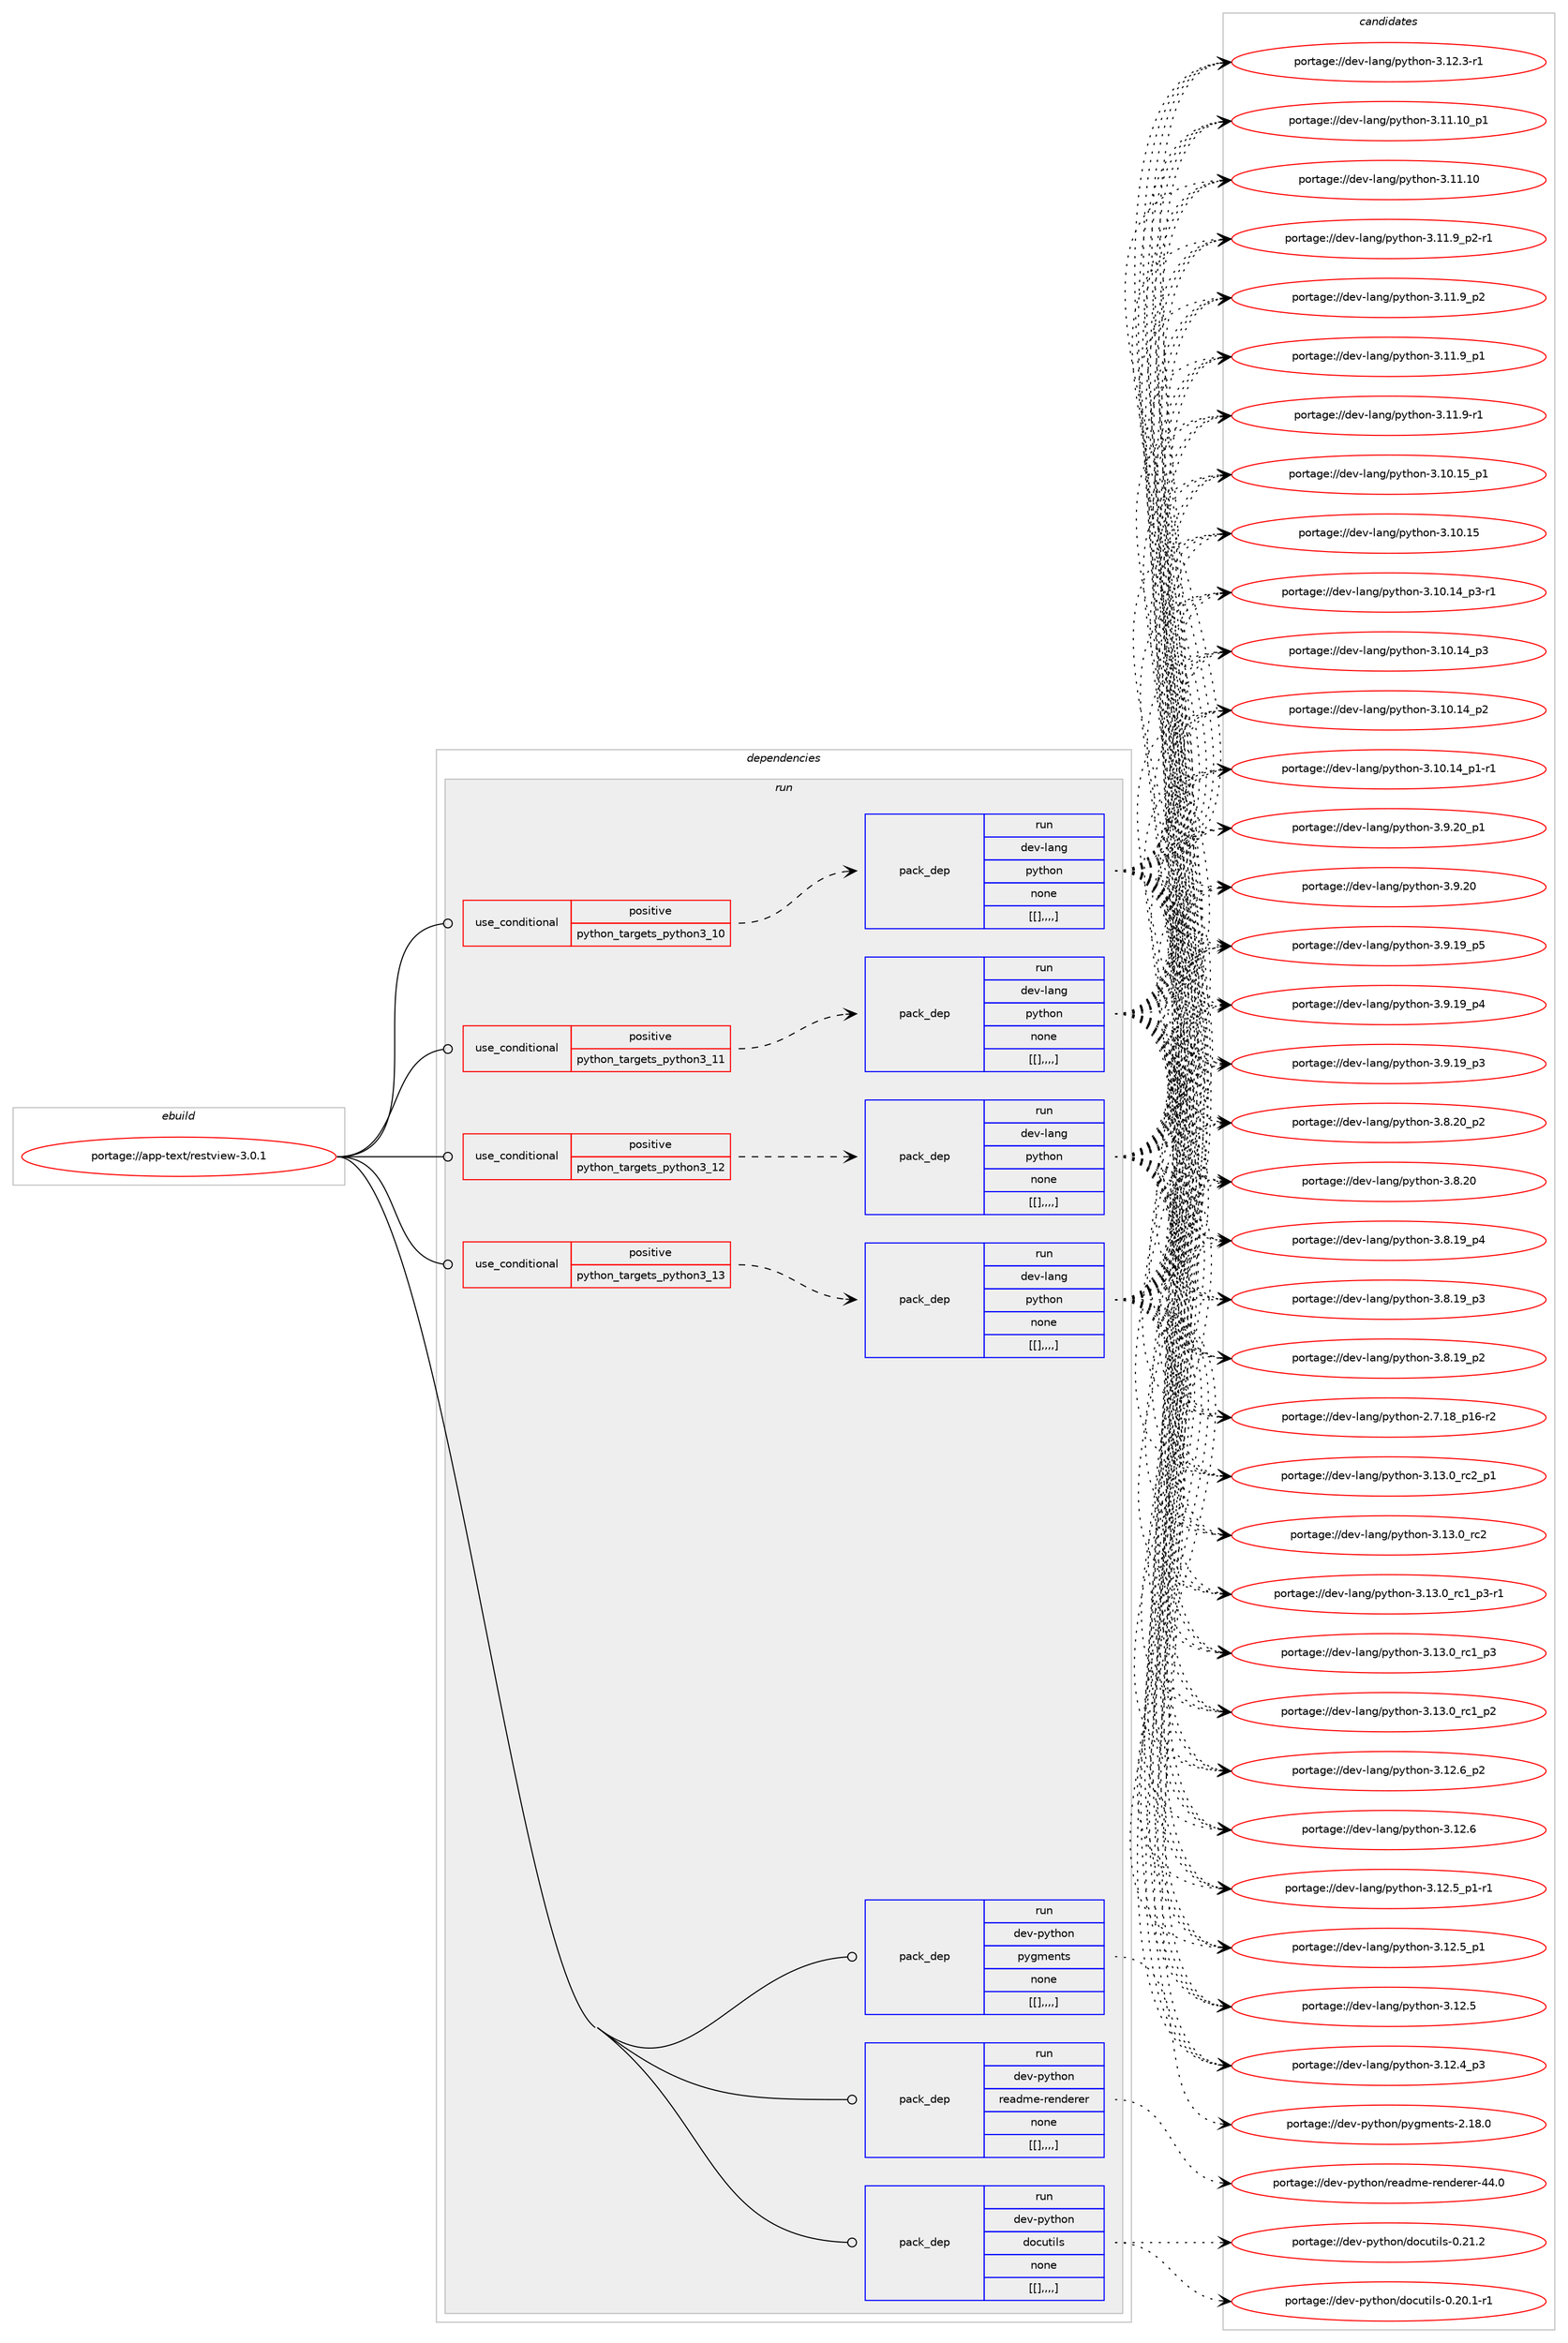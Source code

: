 digraph prolog {

# *************
# Graph options
# *************

newrank=true;
concentrate=true;
compound=true;
graph [rankdir=LR,fontname=Helvetica,fontsize=10,ranksep=1.5];#, ranksep=2.5, nodesep=0.2];
edge  [arrowhead=vee];
node  [fontname=Helvetica,fontsize=10];

# **********
# The ebuild
# **********

subgraph cluster_leftcol {
color=gray;
label=<<i>ebuild</i>>;
id [label="portage://app-text/restview-3.0.1", color=red, width=4, href="../app-text/restview-3.0.1.svg"];
}

# ****************
# The dependencies
# ****************

subgraph cluster_midcol {
color=gray;
label=<<i>dependencies</i>>;
subgraph cluster_compile {
fillcolor="#eeeeee";
style=filled;
label=<<i>compile</i>>;
}
subgraph cluster_compileandrun {
fillcolor="#eeeeee";
style=filled;
label=<<i>compile and run</i>>;
}
subgraph cluster_run {
fillcolor="#eeeeee";
style=filled;
label=<<i>run</i>>;
subgraph cond15902 {
dependency57981 [label=<<TABLE BORDER="0" CELLBORDER="1" CELLSPACING="0" CELLPADDING="4"><TR><TD ROWSPAN="3" CELLPADDING="10">use_conditional</TD></TR><TR><TD>positive</TD></TR><TR><TD>python_targets_python3_10</TD></TR></TABLE>>, shape=none, color=red];
subgraph pack41578 {
dependency57982 [label=<<TABLE BORDER="0" CELLBORDER="1" CELLSPACING="0" CELLPADDING="4" WIDTH="220"><TR><TD ROWSPAN="6" CELLPADDING="30">pack_dep</TD></TR><TR><TD WIDTH="110">run</TD></TR><TR><TD>dev-lang</TD></TR><TR><TD>python</TD></TR><TR><TD>none</TD></TR><TR><TD>[[],,,,]</TD></TR></TABLE>>, shape=none, color=blue];
}
dependency57981:e -> dependency57982:w [weight=20,style="dashed",arrowhead="vee"];
}
id:e -> dependency57981:w [weight=20,style="solid",arrowhead="odot"];
subgraph cond15903 {
dependency57983 [label=<<TABLE BORDER="0" CELLBORDER="1" CELLSPACING="0" CELLPADDING="4"><TR><TD ROWSPAN="3" CELLPADDING="10">use_conditional</TD></TR><TR><TD>positive</TD></TR><TR><TD>python_targets_python3_11</TD></TR></TABLE>>, shape=none, color=red];
subgraph pack41579 {
dependency57984 [label=<<TABLE BORDER="0" CELLBORDER="1" CELLSPACING="0" CELLPADDING="4" WIDTH="220"><TR><TD ROWSPAN="6" CELLPADDING="30">pack_dep</TD></TR><TR><TD WIDTH="110">run</TD></TR><TR><TD>dev-lang</TD></TR><TR><TD>python</TD></TR><TR><TD>none</TD></TR><TR><TD>[[],,,,]</TD></TR></TABLE>>, shape=none, color=blue];
}
dependency57983:e -> dependency57984:w [weight=20,style="dashed",arrowhead="vee"];
}
id:e -> dependency57983:w [weight=20,style="solid",arrowhead="odot"];
subgraph cond15904 {
dependency57985 [label=<<TABLE BORDER="0" CELLBORDER="1" CELLSPACING="0" CELLPADDING="4"><TR><TD ROWSPAN="3" CELLPADDING="10">use_conditional</TD></TR><TR><TD>positive</TD></TR><TR><TD>python_targets_python3_12</TD></TR></TABLE>>, shape=none, color=red];
subgraph pack41580 {
dependency57986 [label=<<TABLE BORDER="0" CELLBORDER="1" CELLSPACING="0" CELLPADDING="4" WIDTH="220"><TR><TD ROWSPAN="6" CELLPADDING="30">pack_dep</TD></TR><TR><TD WIDTH="110">run</TD></TR><TR><TD>dev-lang</TD></TR><TR><TD>python</TD></TR><TR><TD>none</TD></TR><TR><TD>[[],,,,]</TD></TR></TABLE>>, shape=none, color=blue];
}
dependency57985:e -> dependency57986:w [weight=20,style="dashed",arrowhead="vee"];
}
id:e -> dependency57985:w [weight=20,style="solid",arrowhead="odot"];
subgraph cond15905 {
dependency57987 [label=<<TABLE BORDER="0" CELLBORDER="1" CELLSPACING="0" CELLPADDING="4"><TR><TD ROWSPAN="3" CELLPADDING="10">use_conditional</TD></TR><TR><TD>positive</TD></TR><TR><TD>python_targets_python3_13</TD></TR></TABLE>>, shape=none, color=red];
subgraph pack41581 {
dependency57988 [label=<<TABLE BORDER="0" CELLBORDER="1" CELLSPACING="0" CELLPADDING="4" WIDTH="220"><TR><TD ROWSPAN="6" CELLPADDING="30">pack_dep</TD></TR><TR><TD WIDTH="110">run</TD></TR><TR><TD>dev-lang</TD></TR><TR><TD>python</TD></TR><TR><TD>none</TD></TR><TR><TD>[[],,,,]</TD></TR></TABLE>>, shape=none, color=blue];
}
dependency57987:e -> dependency57988:w [weight=20,style="dashed",arrowhead="vee"];
}
id:e -> dependency57987:w [weight=20,style="solid",arrowhead="odot"];
subgraph pack41582 {
dependency57989 [label=<<TABLE BORDER="0" CELLBORDER="1" CELLSPACING="0" CELLPADDING="4" WIDTH="220"><TR><TD ROWSPAN="6" CELLPADDING="30">pack_dep</TD></TR><TR><TD WIDTH="110">run</TD></TR><TR><TD>dev-python</TD></TR><TR><TD>docutils</TD></TR><TR><TD>none</TD></TR><TR><TD>[[],,,,]</TD></TR></TABLE>>, shape=none, color=blue];
}
id:e -> dependency57989:w [weight=20,style="solid",arrowhead="odot"];
subgraph pack41583 {
dependency57990 [label=<<TABLE BORDER="0" CELLBORDER="1" CELLSPACING="0" CELLPADDING="4" WIDTH="220"><TR><TD ROWSPAN="6" CELLPADDING="30">pack_dep</TD></TR><TR><TD WIDTH="110">run</TD></TR><TR><TD>dev-python</TD></TR><TR><TD>pygments</TD></TR><TR><TD>none</TD></TR><TR><TD>[[],,,,]</TD></TR></TABLE>>, shape=none, color=blue];
}
id:e -> dependency57990:w [weight=20,style="solid",arrowhead="odot"];
subgraph pack41584 {
dependency57991 [label=<<TABLE BORDER="0" CELLBORDER="1" CELLSPACING="0" CELLPADDING="4" WIDTH="220"><TR><TD ROWSPAN="6" CELLPADDING="30">pack_dep</TD></TR><TR><TD WIDTH="110">run</TD></TR><TR><TD>dev-python</TD></TR><TR><TD>readme-renderer</TD></TR><TR><TD>none</TD></TR><TR><TD>[[],,,,]</TD></TR></TABLE>>, shape=none, color=blue];
}
id:e -> dependency57991:w [weight=20,style="solid",arrowhead="odot"];
}
}

# **************
# The candidates
# **************

subgraph cluster_choices {
rank=same;
color=gray;
label=<<i>candidates</i>>;

subgraph choice41578 {
color=black;
nodesep=1;
choice100101118451089711010347112121116104111110455146495146489511499509511249 [label="portage://dev-lang/python-3.13.0_rc2_p1", color=red, width=4,href="../dev-lang/python-3.13.0_rc2_p1.svg"];
choice10010111845108971101034711212111610411111045514649514648951149950 [label="portage://dev-lang/python-3.13.0_rc2", color=red, width=4,href="../dev-lang/python-3.13.0_rc2.svg"];
choice1001011184510897110103471121211161041111104551464951464895114994995112514511449 [label="portage://dev-lang/python-3.13.0_rc1_p3-r1", color=red, width=4,href="../dev-lang/python-3.13.0_rc1_p3-r1.svg"];
choice100101118451089711010347112121116104111110455146495146489511499499511251 [label="portage://dev-lang/python-3.13.0_rc1_p3", color=red, width=4,href="../dev-lang/python-3.13.0_rc1_p3.svg"];
choice100101118451089711010347112121116104111110455146495146489511499499511250 [label="portage://dev-lang/python-3.13.0_rc1_p2", color=red, width=4,href="../dev-lang/python-3.13.0_rc1_p2.svg"];
choice100101118451089711010347112121116104111110455146495046549511250 [label="portage://dev-lang/python-3.12.6_p2", color=red, width=4,href="../dev-lang/python-3.12.6_p2.svg"];
choice10010111845108971101034711212111610411111045514649504654 [label="portage://dev-lang/python-3.12.6", color=red, width=4,href="../dev-lang/python-3.12.6.svg"];
choice1001011184510897110103471121211161041111104551464950465395112494511449 [label="portage://dev-lang/python-3.12.5_p1-r1", color=red, width=4,href="../dev-lang/python-3.12.5_p1-r1.svg"];
choice100101118451089711010347112121116104111110455146495046539511249 [label="portage://dev-lang/python-3.12.5_p1", color=red, width=4,href="../dev-lang/python-3.12.5_p1.svg"];
choice10010111845108971101034711212111610411111045514649504653 [label="portage://dev-lang/python-3.12.5", color=red, width=4,href="../dev-lang/python-3.12.5.svg"];
choice100101118451089711010347112121116104111110455146495046529511251 [label="portage://dev-lang/python-3.12.4_p3", color=red, width=4,href="../dev-lang/python-3.12.4_p3.svg"];
choice100101118451089711010347112121116104111110455146495046514511449 [label="portage://dev-lang/python-3.12.3-r1", color=red, width=4,href="../dev-lang/python-3.12.3-r1.svg"];
choice10010111845108971101034711212111610411111045514649494649489511249 [label="portage://dev-lang/python-3.11.10_p1", color=red, width=4,href="../dev-lang/python-3.11.10_p1.svg"];
choice1001011184510897110103471121211161041111104551464949464948 [label="portage://dev-lang/python-3.11.10", color=red, width=4,href="../dev-lang/python-3.11.10.svg"];
choice1001011184510897110103471121211161041111104551464949465795112504511449 [label="portage://dev-lang/python-3.11.9_p2-r1", color=red, width=4,href="../dev-lang/python-3.11.9_p2-r1.svg"];
choice100101118451089711010347112121116104111110455146494946579511250 [label="portage://dev-lang/python-3.11.9_p2", color=red, width=4,href="../dev-lang/python-3.11.9_p2.svg"];
choice100101118451089711010347112121116104111110455146494946579511249 [label="portage://dev-lang/python-3.11.9_p1", color=red, width=4,href="../dev-lang/python-3.11.9_p1.svg"];
choice100101118451089711010347112121116104111110455146494946574511449 [label="portage://dev-lang/python-3.11.9-r1", color=red, width=4,href="../dev-lang/python-3.11.9-r1.svg"];
choice10010111845108971101034711212111610411111045514649484649539511249 [label="portage://dev-lang/python-3.10.15_p1", color=red, width=4,href="../dev-lang/python-3.10.15_p1.svg"];
choice1001011184510897110103471121211161041111104551464948464953 [label="portage://dev-lang/python-3.10.15", color=red, width=4,href="../dev-lang/python-3.10.15.svg"];
choice100101118451089711010347112121116104111110455146494846495295112514511449 [label="portage://dev-lang/python-3.10.14_p3-r1", color=red, width=4,href="../dev-lang/python-3.10.14_p3-r1.svg"];
choice10010111845108971101034711212111610411111045514649484649529511251 [label="portage://dev-lang/python-3.10.14_p3", color=red, width=4,href="../dev-lang/python-3.10.14_p3.svg"];
choice10010111845108971101034711212111610411111045514649484649529511250 [label="portage://dev-lang/python-3.10.14_p2", color=red, width=4,href="../dev-lang/python-3.10.14_p2.svg"];
choice100101118451089711010347112121116104111110455146494846495295112494511449 [label="portage://dev-lang/python-3.10.14_p1-r1", color=red, width=4,href="../dev-lang/python-3.10.14_p1-r1.svg"];
choice100101118451089711010347112121116104111110455146574650489511249 [label="portage://dev-lang/python-3.9.20_p1", color=red, width=4,href="../dev-lang/python-3.9.20_p1.svg"];
choice10010111845108971101034711212111610411111045514657465048 [label="portage://dev-lang/python-3.9.20", color=red, width=4,href="../dev-lang/python-3.9.20.svg"];
choice100101118451089711010347112121116104111110455146574649579511253 [label="portage://dev-lang/python-3.9.19_p5", color=red, width=4,href="../dev-lang/python-3.9.19_p5.svg"];
choice100101118451089711010347112121116104111110455146574649579511252 [label="portage://dev-lang/python-3.9.19_p4", color=red, width=4,href="../dev-lang/python-3.9.19_p4.svg"];
choice100101118451089711010347112121116104111110455146574649579511251 [label="portage://dev-lang/python-3.9.19_p3", color=red, width=4,href="../dev-lang/python-3.9.19_p3.svg"];
choice100101118451089711010347112121116104111110455146564650489511250 [label="portage://dev-lang/python-3.8.20_p2", color=red, width=4,href="../dev-lang/python-3.8.20_p2.svg"];
choice10010111845108971101034711212111610411111045514656465048 [label="portage://dev-lang/python-3.8.20", color=red, width=4,href="../dev-lang/python-3.8.20.svg"];
choice100101118451089711010347112121116104111110455146564649579511252 [label="portage://dev-lang/python-3.8.19_p4", color=red, width=4,href="../dev-lang/python-3.8.19_p4.svg"];
choice100101118451089711010347112121116104111110455146564649579511251 [label="portage://dev-lang/python-3.8.19_p3", color=red, width=4,href="../dev-lang/python-3.8.19_p3.svg"];
choice100101118451089711010347112121116104111110455146564649579511250 [label="portage://dev-lang/python-3.8.19_p2", color=red, width=4,href="../dev-lang/python-3.8.19_p2.svg"];
choice100101118451089711010347112121116104111110455046554649569511249544511450 [label="portage://dev-lang/python-2.7.18_p16-r2", color=red, width=4,href="../dev-lang/python-2.7.18_p16-r2.svg"];
dependency57982:e -> choice100101118451089711010347112121116104111110455146495146489511499509511249:w [style=dotted,weight="100"];
dependency57982:e -> choice10010111845108971101034711212111610411111045514649514648951149950:w [style=dotted,weight="100"];
dependency57982:e -> choice1001011184510897110103471121211161041111104551464951464895114994995112514511449:w [style=dotted,weight="100"];
dependency57982:e -> choice100101118451089711010347112121116104111110455146495146489511499499511251:w [style=dotted,weight="100"];
dependency57982:e -> choice100101118451089711010347112121116104111110455146495146489511499499511250:w [style=dotted,weight="100"];
dependency57982:e -> choice100101118451089711010347112121116104111110455146495046549511250:w [style=dotted,weight="100"];
dependency57982:e -> choice10010111845108971101034711212111610411111045514649504654:w [style=dotted,weight="100"];
dependency57982:e -> choice1001011184510897110103471121211161041111104551464950465395112494511449:w [style=dotted,weight="100"];
dependency57982:e -> choice100101118451089711010347112121116104111110455146495046539511249:w [style=dotted,weight="100"];
dependency57982:e -> choice10010111845108971101034711212111610411111045514649504653:w [style=dotted,weight="100"];
dependency57982:e -> choice100101118451089711010347112121116104111110455146495046529511251:w [style=dotted,weight="100"];
dependency57982:e -> choice100101118451089711010347112121116104111110455146495046514511449:w [style=dotted,weight="100"];
dependency57982:e -> choice10010111845108971101034711212111610411111045514649494649489511249:w [style=dotted,weight="100"];
dependency57982:e -> choice1001011184510897110103471121211161041111104551464949464948:w [style=dotted,weight="100"];
dependency57982:e -> choice1001011184510897110103471121211161041111104551464949465795112504511449:w [style=dotted,weight="100"];
dependency57982:e -> choice100101118451089711010347112121116104111110455146494946579511250:w [style=dotted,weight="100"];
dependency57982:e -> choice100101118451089711010347112121116104111110455146494946579511249:w [style=dotted,weight="100"];
dependency57982:e -> choice100101118451089711010347112121116104111110455146494946574511449:w [style=dotted,weight="100"];
dependency57982:e -> choice10010111845108971101034711212111610411111045514649484649539511249:w [style=dotted,weight="100"];
dependency57982:e -> choice1001011184510897110103471121211161041111104551464948464953:w [style=dotted,weight="100"];
dependency57982:e -> choice100101118451089711010347112121116104111110455146494846495295112514511449:w [style=dotted,weight="100"];
dependency57982:e -> choice10010111845108971101034711212111610411111045514649484649529511251:w [style=dotted,weight="100"];
dependency57982:e -> choice10010111845108971101034711212111610411111045514649484649529511250:w [style=dotted,weight="100"];
dependency57982:e -> choice100101118451089711010347112121116104111110455146494846495295112494511449:w [style=dotted,weight="100"];
dependency57982:e -> choice100101118451089711010347112121116104111110455146574650489511249:w [style=dotted,weight="100"];
dependency57982:e -> choice10010111845108971101034711212111610411111045514657465048:w [style=dotted,weight="100"];
dependency57982:e -> choice100101118451089711010347112121116104111110455146574649579511253:w [style=dotted,weight="100"];
dependency57982:e -> choice100101118451089711010347112121116104111110455146574649579511252:w [style=dotted,weight="100"];
dependency57982:e -> choice100101118451089711010347112121116104111110455146574649579511251:w [style=dotted,weight="100"];
dependency57982:e -> choice100101118451089711010347112121116104111110455146564650489511250:w [style=dotted,weight="100"];
dependency57982:e -> choice10010111845108971101034711212111610411111045514656465048:w [style=dotted,weight="100"];
dependency57982:e -> choice100101118451089711010347112121116104111110455146564649579511252:w [style=dotted,weight="100"];
dependency57982:e -> choice100101118451089711010347112121116104111110455146564649579511251:w [style=dotted,weight="100"];
dependency57982:e -> choice100101118451089711010347112121116104111110455146564649579511250:w [style=dotted,weight="100"];
dependency57982:e -> choice100101118451089711010347112121116104111110455046554649569511249544511450:w [style=dotted,weight="100"];
}
subgraph choice41579 {
color=black;
nodesep=1;
choice100101118451089711010347112121116104111110455146495146489511499509511249 [label="portage://dev-lang/python-3.13.0_rc2_p1", color=red, width=4,href="../dev-lang/python-3.13.0_rc2_p1.svg"];
choice10010111845108971101034711212111610411111045514649514648951149950 [label="portage://dev-lang/python-3.13.0_rc2", color=red, width=4,href="../dev-lang/python-3.13.0_rc2.svg"];
choice1001011184510897110103471121211161041111104551464951464895114994995112514511449 [label="portage://dev-lang/python-3.13.0_rc1_p3-r1", color=red, width=4,href="../dev-lang/python-3.13.0_rc1_p3-r1.svg"];
choice100101118451089711010347112121116104111110455146495146489511499499511251 [label="portage://dev-lang/python-3.13.0_rc1_p3", color=red, width=4,href="../dev-lang/python-3.13.0_rc1_p3.svg"];
choice100101118451089711010347112121116104111110455146495146489511499499511250 [label="portage://dev-lang/python-3.13.0_rc1_p2", color=red, width=4,href="../dev-lang/python-3.13.0_rc1_p2.svg"];
choice100101118451089711010347112121116104111110455146495046549511250 [label="portage://dev-lang/python-3.12.6_p2", color=red, width=4,href="../dev-lang/python-3.12.6_p2.svg"];
choice10010111845108971101034711212111610411111045514649504654 [label="portage://dev-lang/python-3.12.6", color=red, width=4,href="../dev-lang/python-3.12.6.svg"];
choice1001011184510897110103471121211161041111104551464950465395112494511449 [label="portage://dev-lang/python-3.12.5_p1-r1", color=red, width=4,href="../dev-lang/python-3.12.5_p1-r1.svg"];
choice100101118451089711010347112121116104111110455146495046539511249 [label="portage://dev-lang/python-3.12.5_p1", color=red, width=4,href="../dev-lang/python-3.12.5_p1.svg"];
choice10010111845108971101034711212111610411111045514649504653 [label="portage://dev-lang/python-3.12.5", color=red, width=4,href="../dev-lang/python-3.12.5.svg"];
choice100101118451089711010347112121116104111110455146495046529511251 [label="portage://dev-lang/python-3.12.4_p3", color=red, width=4,href="../dev-lang/python-3.12.4_p3.svg"];
choice100101118451089711010347112121116104111110455146495046514511449 [label="portage://dev-lang/python-3.12.3-r1", color=red, width=4,href="../dev-lang/python-3.12.3-r1.svg"];
choice10010111845108971101034711212111610411111045514649494649489511249 [label="portage://dev-lang/python-3.11.10_p1", color=red, width=4,href="../dev-lang/python-3.11.10_p1.svg"];
choice1001011184510897110103471121211161041111104551464949464948 [label="portage://dev-lang/python-3.11.10", color=red, width=4,href="../dev-lang/python-3.11.10.svg"];
choice1001011184510897110103471121211161041111104551464949465795112504511449 [label="portage://dev-lang/python-3.11.9_p2-r1", color=red, width=4,href="../dev-lang/python-3.11.9_p2-r1.svg"];
choice100101118451089711010347112121116104111110455146494946579511250 [label="portage://dev-lang/python-3.11.9_p2", color=red, width=4,href="../dev-lang/python-3.11.9_p2.svg"];
choice100101118451089711010347112121116104111110455146494946579511249 [label="portage://dev-lang/python-3.11.9_p1", color=red, width=4,href="../dev-lang/python-3.11.9_p1.svg"];
choice100101118451089711010347112121116104111110455146494946574511449 [label="portage://dev-lang/python-3.11.9-r1", color=red, width=4,href="../dev-lang/python-3.11.9-r1.svg"];
choice10010111845108971101034711212111610411111045514649484649539511249 [label="portage://dev-lang/python-3.10.15_p1", color=red, width=4,href="../dev-lang/python-3.10.15_p1.svg"];
choice1001011184510897110103471121211161041111104551464948464953 [label="portage://dev-lang/python-3.10.15", color=red, width=4,href="../dev-lang/python-3.10.15.svg"];
choice100101118451089711010347112121116104111110455146494846495295112514511449 [label="portage://dev-lang/python-3.10.14_p3-r1", color=red, width=4,href="../dev-lang/python-3.10.14_p3-r1.svg"];
choice10010111845108971101034711212111610411111045514649484649529511251 [label="portage://dev-lang/python-3.10.14_p3", color=red, width=4,href="../dev-lang/python-3.10.14_p3.svg"];
choice10010111845108971101034711212111610411111045514649484649529511250 [label="portage://dev-lang/python-3.10.14_p2", color=red, width=4,href="../dev-lang/python-3.10.14_p2.svg"];
choice100101118451089711010347112121116104111110455146494846495295112494511449 [label="portage://dev-lang/python-3.10.14_p1-r1", color=red, width=4,href="../dev-lang/python-3.10.14_p1-r1.svg"];
choice100101118451089711010347112121116104111110455146574650489511249 [label="portage://dev-lang/python-3.9.20_p1", color=red, width=4,href="../dev-lang/python-3.9.20_p1.svg"];
choice10010111845108971101034711212111610411111045514657465048 [label="portage://dev-lang/python-3.9.20", color=red, width=4,href="../dev-lang/python-3.9.20.svg"];
choice100101118451089711010347112121116104111110455146574649579511253 [label="portage://dev-lang/python-3.9.19_p5", color=red, width=4,href="../dev-lang/python-3.9.19_p5.svg"];
choice100101118451089711010347112121116104111110455146574649579511252 [label="portage://dev-lang/python-3.9.19_p4", color=red, width=4,href="../dev-lang/python-3.9.19_p4.svg"];
choice100101118451089711010347112121116104111110455146574649579511251 [label="portage://dev-lang/python-3.9.19_p3", color=red, width=4,href="../dev-lang/python-3.9.19_p3.svg"];
choice100101118451089711010347112121116104111110455146564650489511250 [label="portage://dev-lang/python-3.8.20_p2", color=red, width=4,href="../dev-lang/python-3.8.20_p2.svg"];
choice10010111845108971101034711212111610411111045514656465048 [label="portage://dev-lang/python-3.8.20", color=red, width=4,href="../dev-lang/python-3.8.20.svg"];
choice100101118451089711010347112121116104111110455146564649579511252 [label="portage://dev-lang/python-3.8.19_p4", color=red, width=4,href="../dev-lang/python-3.8.19_p4.svg"];
choice100101118451089711010347112121116104111110455146564649579511251 [label="portage://dev-lang/python-3.8.19_p3", color=red, width=4,href="../dev-lang/python-3.8.19_p3.svg"];
choice100101118451089711010347112121116104111110455146564649579511250 [label="portage://dev-lang/python-3.8.19_p2", color=red, width=4,href="../dev-lang/python-3.8.19_p2.svg"];
choice100101118451089711010347112121116104111110455046554649569511249544511450 [label="portage://dev-lang/python-2.7.18_p16-r2", color=red, width=4,href="../dev-lang/python-2.7.18_p16-r2.svg"];
dependency57984:e -> choice100101118451089711010347112121116104111110455146495146489511499509511249:w [style=dotted,weight="100"];
dependency57984:e -> choice10010111845108971101034711212111610411111045514649514648951149950:w [style=dotted,weight="100"];
dependency57984:e -> choice1001011184510897110103471121211161041111104551464951464895114994995112514511449:w [style=dotted,weight="100"];
dependency57984:e -> choice100101118451089711010347112121116104111110455146495146489511499499511251:w [style=dotted,weight="100"];
dependency57984:e -> choice100101118451089711010347112121116104111110455146495146489511499499511250:w [style=dotted,weight="100"];
dependency57984:e -> choice100101118451089711010347112121116104111110455146495046549511250:w [style=dotted,weight="100"];
dependency57984:e -> choice10010111845108971101034711212111610411111045514649504654:w [style=dotted,weight="100"];
dependency57984:e -> choice1001011184510897110103471121211161041111104551464950465395112494511449:w [style=dotted,weight="100"];
dependency57984:e -> choice100101118451089711010347112121116104111110455146495046539511249:w [style=dotted,weight="100"];
dependency57984:e -> choice10010111845108971101034711212111610411111045514649504653:w [style=dotted,weight="100"];
dependency57984:e -> choice100101118451089711010347112121116104111110455146495046529511251:w [style=dotted,weight="100"];
dependency57984:e -> choice100101118451089711010347112121116104111110455146495046514511449:w [style=dotted,weight="100"];
dependency57984:e -> choice10010111845108971101034711212111610411111045514649494649489511249:w [style=dotted,weight="100"];
dependency57984:e -> choice1001011184510897110103471121211161041111104551464949464948:w [style=dotted,weight="100"];
dependency57984:e -> choice1001011184510897110103471121211161041111104551464949465795112504511449:w [style=dotted,weight="100"];
dependency57984:e -> choice100101118451089711010347112121116104111110455146494946579511250:w [style=dotted,weight="100"];
dependency57984:e -> choice100101118451089711010347112121116104111110455146494946579511249:w [style=dotted,weight="100"];
dependency57984:e -> choice100101118451089711010347112121116104111110455146494946574511449:w [style=dotted,weight="100"];
dependency57984:e -> choice10010111845108971101034711212111610411111045514649484649539511249:w [style=dotted,weight="100"];
dependency57984:e -> choice1001011184510897110103471121211161041111104551464948464953:w [style=dotted,weight="100"];
dependency57984:e -> choice100101118451089711010347112121116104111110455146494846495295112514511449:w [style=dotted,weight="100"];
dependency57984:e -> choice10010111845108971101034711212111610411111045514649484649529511251:w [style=dotted,weight="100"];
dependency57984:e -> choice10010111845108971101034711212111610411111045514649484649529511250:w [style=dotted,weight="100"];
dependency57984:e -> choice100101118451089711010347112121116104111110455146494846495295112494511449:w [style=dotted,weight="100"];
dependency57984:e -> choice100101118451089711010347112121116104111110455146574650489511249:w [style=dotted,weight="100"];
dependency57984:e -> choice10010111845108971101034711212111610411111045514657465048:w [style=dotted,weight="100"];
dependency57984:e -> choice100101118451089711010347112121116104111110455146574649579511253:w [style=dotted,weight="100"];
dependency57984:e -> choice100101118451089711010347112121116104111110455146574649579511252:w [style=dotted,weight="100"];
dependency57984:e -> choice100101118451089711010347112121116104111110455146574649579511251:w [style=dotted,weight="100"];
dependency57984:e -> choice100101118451089711010347112121116104111110455146564650489511250:w [style=dotted,weight="100"];
dependency57984:e -> choice10010111845108971101034711212111610411111045514656465048:w [style=dotted,weight="100"];
dependency57984:e -> choice100101118451089711010347112121116104111110455146564649579511252:w [style=dotted,weight="100"];
dependency57984:e -> choice100101118451089711010347112121116104111110455146564649579511251:w [style=dotted,weight="100"];
dependency57984:e -> choice100101118451089711010347112121116104111110455146564649579511250:w [style=dotted,weight="100"];
dependency57984:e -> choice100101118451089711010347112121116104111110455046554649569511249544511450:w [style=dotted,weight="100"];
}
subgraph choice41580 {
color=black;
nodesep=1;
choice100101118451089711010347112121116104111110455146495146489511499509511249 [label="portage://dev-lang/python-3.13.0_rc2_p1", color=red, width=4,href="../dev-lang/python-3.13.0_rc2_p1.svg"];
choice10010111845108971101034711212111610411111045514649514648951149950 [label="portage://dev-lang/python-3.13.0_rc2", color=red, width=4,href="../dev-lang/python-3.13.0_rc2.svg"];
choice1001011184510897110103471121211161041111104551464951464895114994995112514511449 [label="portage://dev-lang/python-3.13.0_rc1_p3-r1", color=red, width=4,href="../dev-lang/python-3.13.0_rc1_p3-r1.svg"];
choice100101118451089711010347112121116104111110455146495146489511499499511251 [label="portage://dev-lang/python-3.13.0_rc1_p3", color=red, width=4,href="../dev-lang/python-3.13.0_rc1_p3.svg"];
choice100101118451089711010347112121116104111110455146495146489511499499511250 [label="portage://dev-lang/python-3.13.0_rc1_p2", color=red, width=4,href="../dev-lang/python-3.13.0_rc1_p2.svg"];
choice100101118451089711010347112121116104111110455146495046549511250 [label="portage://dev-lang/python-3.12.6_p2", color=red, width=4,href="../dev-lang/python-3.12.6_p2.svg"];
choice10010111845108971101034711212111610411111045514649504654 [label="portage://dev-lang/python-3.12.6", color=red, width=4,href="../dev-lang/python-3.12.6.svg"];
choice1001011184510897110103471121211161041111104551464950465395112494511449 [label="portage://dev-lang/python-3.12.5_p1-r1", color=red, width=4,href="../dev-lang/python-3.12.5_p1-r1.svg"];
choice100101118451089711010347112121116104111110455146495046539511249 [label="portage://dev-lang/python-3.12.5_p1", color=red, width=4,href="../dev-lang/python-3.12.5_p1.svg"];
choice10010111845108971101034711212111610411111045514649504653 [label="portage://dev-lang/python-3.12.5", color=red, width=4,href="../dev-lang/python-3.12.5.svg"];
choice100101118451089711010347112121116104111110455146495046529511251 [label="portage://dev-lang/python-3.12.4_p3", color=red, width=4,href="../dev-lang/python-3.12.4_p3.svg"];
choice100101118451089711010347112121116104111110455146495046514511449 [label="portage://dev-lang/python-3.12.3-r1", color=red, width=4,href="../dev-lang/python-3.12.3-r1.svg"];
choice10010111845108971101034711212111610411111045514649494649489511249 [label="portage://dev-lang/python-3.11.10_p1", color=red, width=4,href="../dev-lang/python-3.11.10_p1.svg"];
choice1001011184510897110103471121211161041111104551464949464948 [label="portage://dev-lang/python-3.11.10", color=red, width=4,href="../dev-lang/python-3.11.10.svg"];
choice1001011184510897110103471121211161041111104551464949465795112504511449 [label="portage://dev-lang/python-3.11.9_p2-r1", color=red, width=4,href="../dev-lang/python-3.11.9_p2-r1.svg"];
choice100101118451089711010347112121116104111110455146494946579511250 [label="portage://dev-lang/python-3.11.9_p2", color=red, width=4,href="../dev-lang/python-3.11.9_p2.svg"];
choice100101118451089711010347112121116104111110455146494946579511249 [label="portage://dev-lang/python-3.11.9_p1", color=red, width=4,href="../dev-lang/python-3.11.9_p1.svg"];
choice100101118451089711010347112121116104111110455146494946574511449 [label="portage://dev-lang/python-3.11.9-r1", color=red, width=4,href="../dev-lang/python-3.11.9-r1.svg"];
choice10010111845108971101034711212111610411111045514649484649539511249 [label="portage://dev-lang/python-3.10.15_p1", color=red, width=4,href="../dev-lang/python-3.10.15_p1.svg"];
choice1001011184510897110103471121211161041111104551464948464953 [label="portage://dev-lang/python-3.10.15", color=red, width=4,href="../dev-lang/python-3.10.15.svg"];
choice100101118451089711010347112121116104111110455146494846495295112514511449 [label="portage://dev-lang/python-3.10.14_p3-r1", color=red, width=4,href="../dev-lang/python-3.10.14_p3-r1.svg"];
choice10010111845108971101034711212111610411111045514649484649529511251 [label="portage://dev-lang/python-3.10.14_p3", color=red, width=4,href="../dev-lang/python-3.10.14_p3.svg"];
choice10010111845108971101034711212111610411111045514649484649529511250 [label="portage://dev-lang/python-3.10.14_p2", color=red, width=4,href="../dev-lang/python-3.10.14_p2.svg"];
choice100101118451089711010347112121116104111110455146494846495295112494511449 [label="portage://dev-lang/python-3.10.14_p1-r1", color=red, width=4,href="../dev-lang/python-3.10.14_p1-r1.svg"];
choice100101118451089711010347112121116104111110455146574650489511249 [label="portage://dev-lang/python-3.9.20_p1", color=red, width=4,href="../dev-lang/python-3.9.20_p1.svg"];
choice10010111845108971101034711212111610411111045514657465048 [label="portage://dev-lang/python-3.9.20", color=red, width=4,href="../dev-lang/python-3.9.20.svg"];
choice100101118451089711010347112121116104111110455146574649579511253 [label="portage://dev-lang/python-3.9.19_p5", color=red, width=4,href="../dev-lang/python-3.9.19_p5.svg"];
choice100101118451089711010347112121116104111110455146574649579511252 [label="portage://dev-lang/python-3.9.19_p4", color=red, width=4,href="../dev-lang/python-3.9.19_p4.svg"];
choice100101118451089711010347112121116104111110455146574649579511251 [label="portage://dev-lang/python-3.9.19_p3", color=red, width=4,href="../dev-lang/python-3.9.19_p3.svg"];
choice100101118451089711010347112121116104111110455146564650489511250 [label="portage://dev-lang/python-3.8.20_p2", color=red, width=4,href="../dev-lang/python-3.8.20_p2.svg"];
choice10010111845108971101034711212111610411111045514656465048 [label="portage://dev-lang/python-3.8.20", color=red, width=4,href="../dev-lang/python-3.8.20.svg"];
choice100101118451089711010347112121116104111110455146564649579511252 [label="portage://dev-lang/python-3.8.19_p4", color=red, width=4,href="../dev-lang/python-3.8.19_p4.svg"];
choice100101118451089711010347112121116104111110455146564649579511251 [label="portage://dev-lang/python-3.8.19_p3", color=red, width=4,href="../dev-lang/python-3.8.19_p3.svg"];
choice100101118451089711010347112121116104111110455146564649579511250 [label="portage://dev-lang/python-3.8.19_p2", color=red, width=4,href="../dev-lang/python-3.8.19_p2.svg"];
choice100101118451089711010347112121116104111110455046554649569511249544511450 [label="portage://dev-lang/python-2.7.18_p16-r2", color=red, width=4,href="../dev-lang/python-2.7.18_p16-r2.svg"];
dependency57986:e -> choice100101118451089711010347112121116104111110455146495146489511499509511249:w [style=dotted,weight="100"];
dependency57986:e -> choice10010111845108971101034711212111610411111045514649514648951149950:w [style=dotted,weight="100"];
dependency57986:e -> choice1001011184510897110103471121211161041111104551464951464895114994995112514511449:w [style=dotted,weight="100"];
dependency57986:e -> choice100101118451089711010347112121116104111110455146495146489511499499511251:w [style=dotted,weight="100"];
dependency57986:e -> choice100101118451089711010347112121116104111110455146495146489511499499511250:w [style=dotted,weight="100"];
dependency57986:e -> choice100101118451089711010347112121116104111110455146495046549511250:w [style=dotted,weight="100"];
dependency57986:e -> choice10010111845108971101034711212111610411111045514649504654:w [style=dotted,weight="100"];
dependency57986:e -> choice1001011184510897110103471121211161041111104551464950465395112494511449:w [style=dotted,weight="100"];
dependency57986:e -> choice100101118451089711010347112121116104111110455146495046539511249:w [style=dotted,weight="100"];
dependency57986:e -> choice10010111845108971101034711212111610411111045514649504653:w [style=dotted,weight="100"];
dependency57986:e -> choice100101118451089711010347112121116104111110455146495046529511251:w [style=dotted,weight="100"];
dependency57986:e -> choice100101118451089711010347112121116104111110455146495046514511449:w [style=dotted,weight="100"];
dependency57986:e -> choice10010111845108971101034711212111610411111045514649494649489511249:w [style=dotted,weight="100"];
dependency57986:e -> choice1001011184510897110103471121211161041111104551464949464948:w [style=dotted,weight="100"];
dependency57986:e -> choice1001011184510897110103471121211161041111104551464949465795112504511449:w [style=dotted,weight="100"];
dependency57986:e -> choice100101118451089711010347112121116104111110455146494946579511250:w [style=dotted,weight="100"];
dependency57986:e -> choice100101118451089711010347112121116104111110455146494946579511249:w [style=dotted,weight="100"];
dependency57986:e -> choice100101118451089711010347112121116104111110455146494946574511449:w [style=dotted,weight="100"];
dependency57986:e -> choice10010111845108971101034711212111610411111045514649484649539511249:w [style=dotted,weight="100"];
dependency57986:e -> choice1001011184510897110103471121211161041111104551464948464953:w [style=dotted,weight="100"];
dependency57986:e -> choice100101118451089711010347112121116104111110455146494846495295112514511449:w [style=dotted,weight="100"];
dependency57986:e -> choice10010111845108971101034711212111610411111045514649484649529511251:w [style=dotted,weight="100"];
dependency57986:e -> choice10010111845108971101034711212111610411111045514649484649529511250:w [style=dotted,weight="100"];
dependency57986:e -> choice100101118451089711010347112121116104111110455146494846495295112494511449:w [style=dotted,weight="100"];
dependency57986:e -> choice100101118451089711010347112121116104111110455146574650489511249:w [style=dotted,weight="100"];
dependency57986:e -> choice10010111845108971101034711212111610411111045514657465048:w [style=dotted,weight="100"];
dependency57986:e -> choice100101118451089711010347112121116104111110455146574649579511253:w [style=dotted,weight="100"];
dependency57986:e -> choice100101118451089711010347112121116104111110455146574649579511252:w [style=dotted,weight="100"];
dependency57986:e -> choice100101118451089711010347112121116104111110455146574649579511251:w [style=dotted,weight="100"];
dependency57986:e -> choice100101118451089711010347112121116104111110455146564650489511250:w [style=dotted,weight="100"];
dependency57986:e -> choice10010111845108971101034711212111610411111045514656465048:w [style=dotted,weight="100"];
dependency57986:e -> choice100101118451089711010347112121116104111110455146564649579511252:w [style=dotted,weight="100"];
dependency57986:e -> choice100101118451089711010347112121116104111110455146564649579511251:w [style=dotted,weight="100"];
dependency57986:e -> choice100101118451089711010347112121116104111110455146564649579511250:w [style=dotted,weight="100"];
dependency57986:e -> choice100101118451089711010347112121116104111110455046554649569511249544511450:w [style=dotted,weight="100"];
}
subgraph choice41581 {
color=black;
nodesep=1;
choice100101118451089711010347112121116104111110455146495146489511499509511249 [label="portage://dev-lang/python-3.13.0_rc2_p1", color=red, width=4,href="../dev-lang/python-3.13.0_rc2_p1.svg"];
choice10010111845108971101034711212111610411111045514649514648951149950 [label="portage://dev-lang/python-3.13.0_rc2", color=red, width=4,href="../dev-lang/python-3.13.0_rc2.svg"];
choice1001011184510897110103471121211161041111104551464951464895114994995112514511449 [label="portage://dev-lang/python-3.13.0_rc1_p3-r1", color=red, width=4,href="../dev-lang/python-3.13.0_rc1_p3-r1.svg"];
choice100101118451089711010347112121116104111110455146495146489511499499511251 [label="portage://dev-lang/python-3.13.0_rc1_p3", color=red, width=4,href="../dev-lang/python-3.13.0_rc1_p3.svg"];
choice100101118451089711010347112121116104111110455146495146489511499499511250 [label="portage://dev-lang/python-3.13.0_rc1_p2", color=red, width=4,href="../dev-lang/python-3.13.0_rc1_p2.svg"];
choice100101118451089711010347112121116104111110455146495046549511250 [label="portage://dev-lang/python-3.12.6_p2", color=red, width=4,href="../dev-lang/python-3.12.6_p2.svg"];
choice10010111845108971101034711212111610411111045514649504654 [label="portage://dev-lang/python-3.12.6", color=red, width=4,href="../dev-lang/python-3.12.6.svg"];
choice1001011184510897110103471121211161041111104551464950465395112494511449 [label="portage://dev-lang/python-3.12.5_p1-r1", color=red, width=4,href="../dev-lang/python-3.12.5_p1-r1.svg"];
choice100101118451089711010347112121116104111110455146495046539511249 [label="portage://dev-lang/python-3.12.5_p1", color=red, width=4,href="../dev-lang/python-3.12.5_p1.svg"];
choice10010111845108971101034711212111610411111045514649504653 [label="portage://dev-lang/python-3.12.5", color=red, width=4,href="../dev-lang/python-3.12.5.svg"];
choice100101118451089711010347112121116104111110455146495046529511251 [label="portage://dev-lang/python-3.12.4_p3", color=red, width=4,href="../dev-lang/python-3.12.4_p3.svg"];
choice100101118451089711010347112121116104111110455146495046514511449 [label="portage://dev-lang/python-3.12.3-r1", color=red, width=4,href="../dev-lang/python-3.12.3-r1.svg"];
choice10010111845108971101034711212111610411111045514649494649489511249 [label="portage://dev-lang/python-3.11.10_p1", color=red, width=4,href="../dev-lang/python-3.11.10_p1.svg"];
choice1001011184510897110103471121211161041111104551464949464948 [label="portage://dev-lang/python-3.11.10", color=red, width=4,href="../dev-lang/python-3.11.10.svg"];
choice1001011184510897110103471121211161041111104551464949465795112504511449 [label="portage://dev-lang/python-3.11.9_p2-r1", color=red, width=4,href="../dev-lang/python-3.11.9_p2-r1.svg"];
choice100101118451089711010347112121116104111110455146494946579511250 [label="portage://dev-lang/python-3.11.9_p2", color=red, width=4,href="../dev-lang/python-3.11.9_p2.svg"];
choice100101118451089711010347112121116104111110455146494946579511249 [label="portage://dev-lang/python-3.11.9_p1", color=red, width=4,href="../dev-lang/python-3.11.9_p1.svg"];
choice100101118451089711010347112121116104111110455146494946574511449 [label="portage://dev-lang/python-3.11.9-r1", color=red, width=4,href="../dev-lang/python-3.11.9-r1.svg"];
choice10010111845108971101034711212111610411111045514649484649539511249 [label="portage://dev-lang/python-3.10.15_p1", color=red, width=4,href="../dev-lang/python-3.10.15_p1.svg"];
choice1001011184510897110103471121211161041111104551464948464953 [label="portage://dev-lang/python-3.10.15", color=red, width=4,href="../dev-lang/python-3.10.15.svg"];
choice100101118451089711010347112121116104111110455146494846495295112514511449 [label="portage://dev-lang/python-3.10.14_p3-r1", color=red, width=4,href="../dev-lang/python-3.10.14_p3-r1.svg"];
choice10010111845108971101034711212111610411111045514649484649529511251 [label="portage://dev-lang/python-3.10.14_p3", color=red, width=4,href="../dev-lang/python-3.10.14_p3.svg"];
choice10010111845108971101034711212111610411111045514649484649529511250 [label="portage://dev-lang/python-3.10.14_p2", color=red, width=4,href="../dev-lang/python-3.10.14_p2.svg"];
choice100101118451089711010347112121116104111110455146494846495295112494511449 [label="portage://dev-lang/python-3.10.14_p1-r1", color=red, width=4,href="../dev-lang/python-3.10.14_p1-r1.svg"];
choice100101118451089711010347112121116104111110455146574650489511249 [label="portage://dev-lang/python-3.9.20_p1", color=red, width=4,href="../dev-lang/python-3.9.20_p1.svg"];
choice10010111845108971101034711212111610411111045514657465048 [label="portage://dev-lang/python-3.9.20", color=red, width=4,href="../dev-lang/python-3.9.20.svg"];
choice100101118451089711010347112121116104111110455146574649579511253 [label="portage://dev-lang/python-3.9.19_p5", color=red, width=4,href="../dev-lang/python-3.9.19_p5.svg"];
choice100101118451089711010347112121116104111110455146574649579511252 [label="portage://dev-lang/python-3.9.19_p4", color=red, width=4,href="../dev-lang/python-3.9.19_p4.svg"];
choice100101118451089711010347112121116104111110455146574649579511251 [label="portage://dev-lang/python-3.9.19_p3", color=red, width=4,href="../dev-lang/python-3.9.19_p3.svg"];
choice100101118451089711010347112121116104111110455146564650489511250 [label="portage://dev-lang/python-3.8.20_p2", color=red, width=4,href="../dev-lang/python-3.8.20_p2.svg"];
choice10010111845108971101034711212111610411111045514656465048 [label="portage://dev-lang/python-3.8.20", color=red, width=4,href="../dev-lang/python-3.8.20.svg"];
choice100101118451089711010347112121116104111110455146564649579511252 [label="portage://dev-lang/python-3.8.19_p4", color=red, width=4,href="../dev-lang/python-3.8.19_p4.svg"];
choice100101118451089711010347112121116104111110455146564649579511251 [label="portage://dev-lang/python-3.8.19_p3", color=red, width=4,href="../dev-lang/python-3.8.19_p3.svg"];
choice100101118451089711010347112121116104111110455146564649579511250 [label="portage://dev-lang/python-3.8.19_p2", color=red, width=4,href="../dev-lang/python-3.8.19_p2.svg"];
choice100101118451089711010347112121116104111110455046554649569511249544511450 [label="portage://dev-lang/python-2.7.18_p16-r2", color=red, width=4,href="../dev-lang/python-2.7.18_p16-r2.svg"];
dependency57988:e -> choice100101118451089711010347112121116104111110455146495146489511499509511249:w [style=dotted,weight="100"];
dependency57988:e -> choice10010111845108971101034711212111610411111045514649514648951149950:w [style=dotted,weight="100"];
dependency57988:e -> choice1001011184510897110103471121211161041111104551464951464895114994995112514511449:w [style=dotted,weight="100"];
dependency57988:e -> choice100101118451089711010347112121116104111110455146495146489511499499511251:w [style=dotted,weight="100"];
dependency57988:e -> choice100101118451089711010347112121116104111110455146495146489511499499511250:w [style=dotted,weight="100"];
dependency57988:e -> choice100101118451089711010347112121116104111110455146495046549511250:w [style=dotted,weight="100"];
dependency57988:e -> choice10010111845108971101034711212111610411111045514649504654:w [style=dotted,weight="100"];
dependency57988:e -> choice1001011184510897110103471121211161041111104551464950465395112494511449:w [style=dotted,weight="100"];
dependency57988:e -> choice100101118451089711010347112121116104111110455146495046539511249:w [style=dotted,weight="100"];
dependency57988:e -> choice10010111845108971101034711212111610411111045514649504653:w [style=dotted,weight="100"];
dependency57988:e -> choice100101118451089711010347112121116104111110455146495046529511251:w [style=dotted,weight="100"];
dependency57988:e -> choice100101118451089711010347112121116104111110455146495046514511449:w [style=dotted,weight="100"];
dependency57988:e -> choice10010111845108971101034711212111610411111045514649494649489511249:w [style=dotted,weight="100"];
dependency57988:e -> choice1001011184510897110103471121211161041111104551464949464948:w [style=dotted,weight="100"];
dependency57988:e -> choice1001011184510897110103471121211161041111104551464949465795112504511449:w [style=dotted,weight="100"];
dependency57988:e -> choice100101118451089711010347112121116104111110455146494946579511250:w [style=dotted,weight="100"];
dependency57988:e -> choice100101118451089711010347112121116104111110455146494946579511249:w [style=dotted,weight="100"];
dependency57988:e -> choice100101118451089711010347112121116104111110455146494946574511449:w [style=dotted,weight="100"];
dependency57988:e -> choice10010111845108971101034711212111610411111045514649484649539511249:w [style=dotted,weight="100"];
dependency57988:e -> choice1001011184510897110103471121211161041111104551464948464953:w [style=dotted,weight="100"];
dependency57988:e -> choice100101118451089711010347112121116104111110455146494846495295112514511449:w [style=dotted,weight="100"];
dependency57988:e -> choice10010111845108971101034711212111610411111045514649484649529511251:w [style=dotted,weight="100"];
dependency57988:e -> choice10010111845108971101034711212111610411111045514649484649529511250:w [style=dotted,weight="100"];
dependency57988:e -> choice100101118451089711010347112121116104111110455146494846495295112494511449:w [style=dotted,weight="100"];
dependency57988:e -> choice100101118451089711010347112121116104111110455146574650489511249:w [style=dotted,weight="100"];
dependency57988:e -> choice10010111845108971101034711212111610411111045514657465048:w [style=dotted,weight="100"];
dependency57988:e -> choice100101118451089711010347112121116104111110455146574649579511253:w [style=dotted,weight="100"];
dependency57988:e -> choice100101118451089711010347112121116104111110455146574649579511252:w [style=dotted,weight="100"];
dependency57988:e -> choice100101118451089711010347112121116104111110455146574649579511251:w [style=dotted,weight="100"];
dependency57988:e -> choice100101118451089711010347112121116104111110455146564650489511250:w [style=dotted,weight="100"];
dependency57988:e -> choice10010111845108971101034711212111610411111045514656465048:w [style=dotted,weight="100"];
dependency57988:e -> choice100101118451089711010347112121116104111110455146564649579511252:w [style=dotted,weight="100"];
dependency57988:e -> choice100101118451089711010347112121116104111110455146564649579511251:w [style=dotted,weight="100"];
dependency57988:e -> choice100101118451089711010347112121116104111110455146564649579511250:w [style=dotted,weight="100"];
dependency57988:e -> choice100101118451089711010347112121116104111110455046554649569511249544511450:w [style=dotted,weight="100"];
}
subgraph choice41582 {
color=black;
nodesep=1;
choice10010111845112121116104111110471001119911711610510811545484650494650 [label="portage://dev-python/docutils-0.21.2", color=red, width=4,href="../dev-python/docutils-0.21.2.svg"];
choice100101118451121211161041111104710011199117116105108115454846504846494511449 [label="portage://dev-python/docutils-0.20.1-r1", color=red, width=4,href="../dev-python/docutils-0.20.1-r1.svg"];
dependency57989:e -> choice10010111845112121116104111110471001119911711610510811545484650494650:w [style=dotted,weight="100"];
dependency57989:e -> choice100101118451121211161041111104710011199117116105108115454846504846494511449:w [style=dotted,weight="100"];
}
subgraph choice41583 {
color=black;
nodesep=1;
choice100101118451121211161041111104711212110310910111011611545504649564648 [label="portage://dev-python/pygments-2.18.0", color=red, width=4,href="../dev-python/pygments-2.18.0.svg"];
dependency57990:e -> choice100101118451121211161041111104711212110310910111011611545504649564648:w [style=dotted,weight="100"];
}
subgraph choice41584 {
color=black;
nodesep=1;
choice100101118451121211161041111104711410197100109101451141011101001011141011144552524648 [label="portage://dev-python/readme-renderer-44.0", color=red, width=4,href="../dev-python/readme-renderer-44.0.svg"];
dependency57991:e -> choice100101118451121211161041111104711410197100109101451141011101001011141011144552524648:w [style=dotted,weight="100"];
}
}

}
